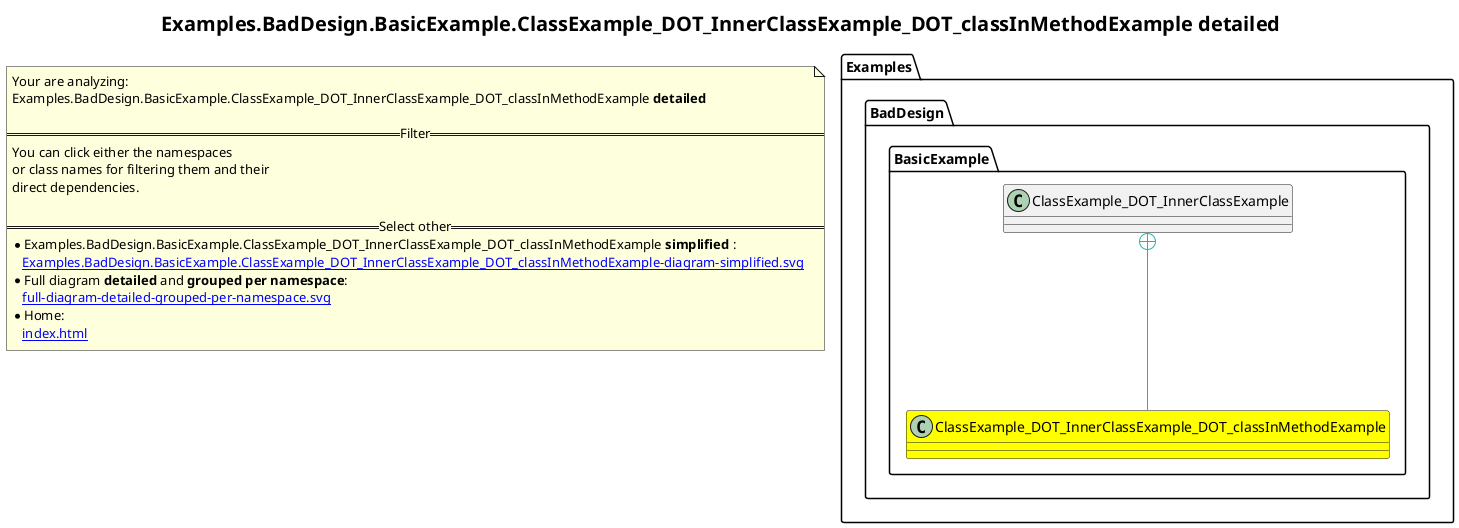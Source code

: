 @startuml
skinparam linetype ortho
title <size:20>Examples.BadDesign.BasicExample.ClassExample_DOT_InnerClassExample_DOT_classInMethodExample **detailed** </size>
note "Your are analyzing:\nExamples.BadDesign.BasicExample.ClassExample_DOT_InnerClassExample_DOT_classInMethodExample **detailed** \n\n==Filter==\nYou can click either the namespaces \nor class names for filtering them and their\ndirect dependencies.\n\n==Select other==\n* Examples.BadDesign.BasicExample.ClassExample_DOT_InnerClassExample_DOT_classInMethodExample **simplified** :\n   [[Examples.BadDesign.BasicExample.ClassExample_DOT_InnerClassExample_DOT_classInMethodExample-diagram-simplified.svg]]\n* Full diagram **detailed** and **grouped per namespace**:\n   [[full-diagram-detailed-grouped-per-namespace.svg]]\n* Home:\n   [[index.html]]" as FloatingNote
    class Examples.BadDesign.BasicExample.ClassExample_DOT_InnerClassExample_DOT_classInMethodExample [[Examples.BadDesign.BasicExample.ClassExample_DOT_InnerClassExample_DOT_classInMethodExample-diagram-detailed.svg]] #yellow {
    }
    class Examples.BadDesign.BasicExample.ClassExample_DOT_InnerClassExample [[Examples.BadDesign.BasicExample.ClassExample_DOT_InnerClassExample-diagram-detailed.svg]]  {
    }
 ' *************************************** 
 ' *************************************** 
 ' *************************************** 
' Class relations extracted from namespace:
' Examples.BadDesign.BasicExample
Examples.BadDesign.BasicExample.ClassExample_DOT_InnerClassExample +-[#10BBBB]- Examples.BadDesign.BasicExample.ClassExample_DOT_InnerClassExample_DOT_classInMethodExample 
@enduml